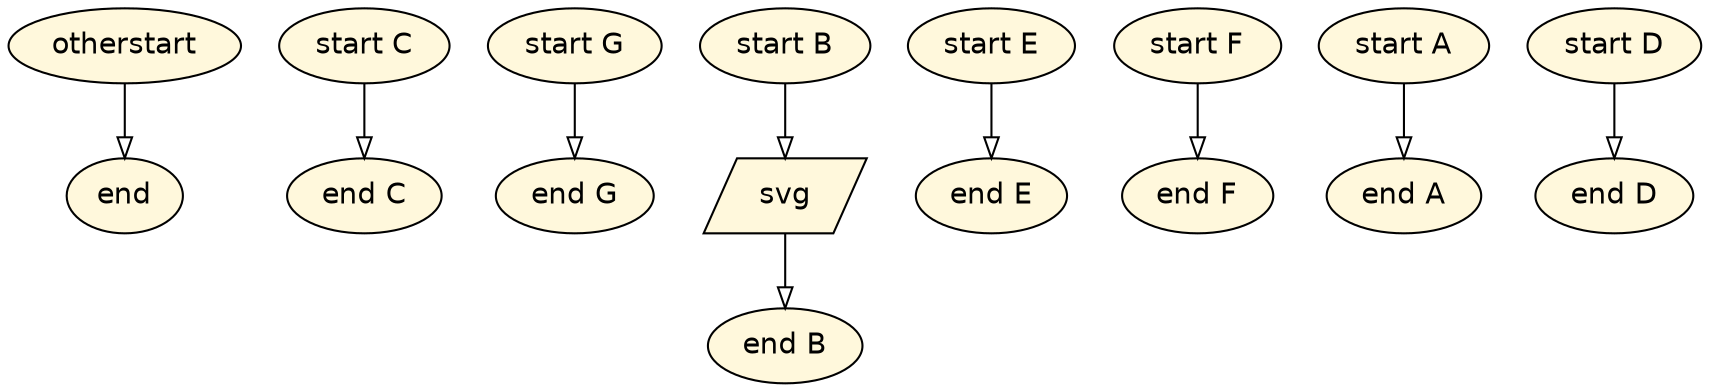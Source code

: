 digraph {
"9549d375-8155-40d1-b6c4-75ca77e7e567" [label="end", shape=ellipse, style=filled, fillcolor=cornsilk, fontname=Helvetica];
"0f131f61-63fe-41ed-b5a6-1bfccb5e74fc" [label="start C", shape=ellipse, style=filled, fillcolor=cornsilk, fontname=Helvetica];
"0f131f61-63fe-41ed-b5a6-1bfccb5e74fc" -> "d2c968f2-378e-4275-b917-9e37a2e8763e" [taillabel="", arrowhead=onormal, fontname=Helvetica];
"2f4714e5-1ef6-4530-8663-58922fcd6875" [label="start G", shape=ellipse, style=filled, fillcolor=cornsilk, fontname=Helvetica];
"2f4714e5-1ef6-4530-8663-58922fcd6875" -> "d4feaeff-4d3a-496d-a5b8-a0b351412684" [taillabel="", arrowhead=onormal, fontname=Helvetica];
"d2c968f2-378e-4275-b917-9e37a2e8763e" [label="end C", shape=ellipse, style=filled, fillcolor=cornsilk, fontname=Helvetica];
"d4feaeff-4d3a-496d-a5b8-a0b351412684" [label="end G", shape=ellipse, style=filled, fillcolor=cornsilk, fontname=Helvetica];
"16cb1c48-2fe8-4379-a08c-9ada00dbbd8e" [label="svg", shape=parallelogram, style=filled, fillcolor=cornsilk, fontname=Helvetica];
"16cb1c48-2fe8-4379-a08c-9ada00dbbd8e" -> "799de673-1de2-466a-9353-ae48eadf885f" [taillabel="", arrowhead=onormal, fontname=Helvetica];
"b557e896-928d-4fda-85e8-78d6cfc3035d" [label="start E", shape=ellipse, style=filled, fillcolor=cornsilk, fontname=Helvetica];
"b557e896-928d-4fda-85e8-78d6cfc3035d" -> "83b257a9-3020-44b4-ac33-676ecac7d57c" [taillabel="", arrowhead=onormal, fontname=Helvetica];
"af76b714-954e-4d90-a389-979a229969ba" [label="start F", shape=ellipse, style=filled, fillcolor=cornsilk, fontname=Helvetica];
"af76b714-954e-4d90-a389-979a229969ba" -> "1e54ae90-9d35-406b-a2db-2f005b846386" [taillabel="", arrowhead=onormal, fontname=Helvetica];
"c18c4c53-4e69-49f7-9950-e5d3659bb0b5" [label="start A", shape=ellipse, style=filled, fillcolor=cornsilk, fontname=Helvetica];
"c18c4c53-4e69-49f7-9950-e5d3659bb0b5" -> "1e6bf141-869d-41a9-8729-d22738c0ce3f" [taillabel="", arrowhead=onormal, fontname=Helvetica];
"1e6bf141-869d-41a9-8729-d22738c0ce3f" [label="end A", shape=ellipse, style=filled, fillcolor=cornsilk, fontname=Helvetica];
"fec31111-e364-4d29-a6e8-57a122ac7f53" [label="end D", shape=ellipse, style=filled, fillcolor=cornsilk, fontname=Helvetica];
"896f1b25-72a0-40e6-91f3-18928e796abe" [label="start D", shape=ellipse, style=filled, fillcolor=cornsilk, fontname=Helvetica];
"896f1b25-72a0-40e6-91f3-18928e796abe" -> "fec31111-e364-4d29-a6e8-57a122ac7f53" [taillabel="", arrowhead=onormal, fontname=Helvetica];
"e9d56192-867a-4635-93fa-03785ead5d12" [label="otherstart", shape=ellipse, style=filled, fillcolor=cornsilk, fontname=Helvetica];
"e9d56192-867a-4635-93fa-03785ead5d12" -> "9549d375-8155-40d1-b6c4-75ca77e7e567" [taillabel="", arrowhead=onormal, fontname=Helvetica];
"79fefe39-7827-4322-982b-4e62043c2cc7" [label="start B", shape=ellipse, style=filled, fillcolor=cornsilk, fontname=Helvetica];
"79fefe39-7827-4322-982b-4e62043c2cc7" -> "16cb1c48-2fe8-4379-a08c-9ada00dbbd8e" [taillabel="", arrowhead=onormal, fontname=Helvetica];
"83b257a9-3020-44b4-ac33-676ecac7d57c" [label="end E", shape=ellipse, style=filled, fillcolor=cornsilk, fontname=Helvetica];
"1e54ae90-9d35-406b-a2db-2f005b846386" [label="end F", shape=ellipse, style=filled, fillcolor=cornsilk, fontname=Helvetica];
"799de673-1de2-466a-9353-ae48eadf885f" [label="end B", shape=ellipse, style=filled, fillcolor=cornsilk, fontname=Helvetica];
}
